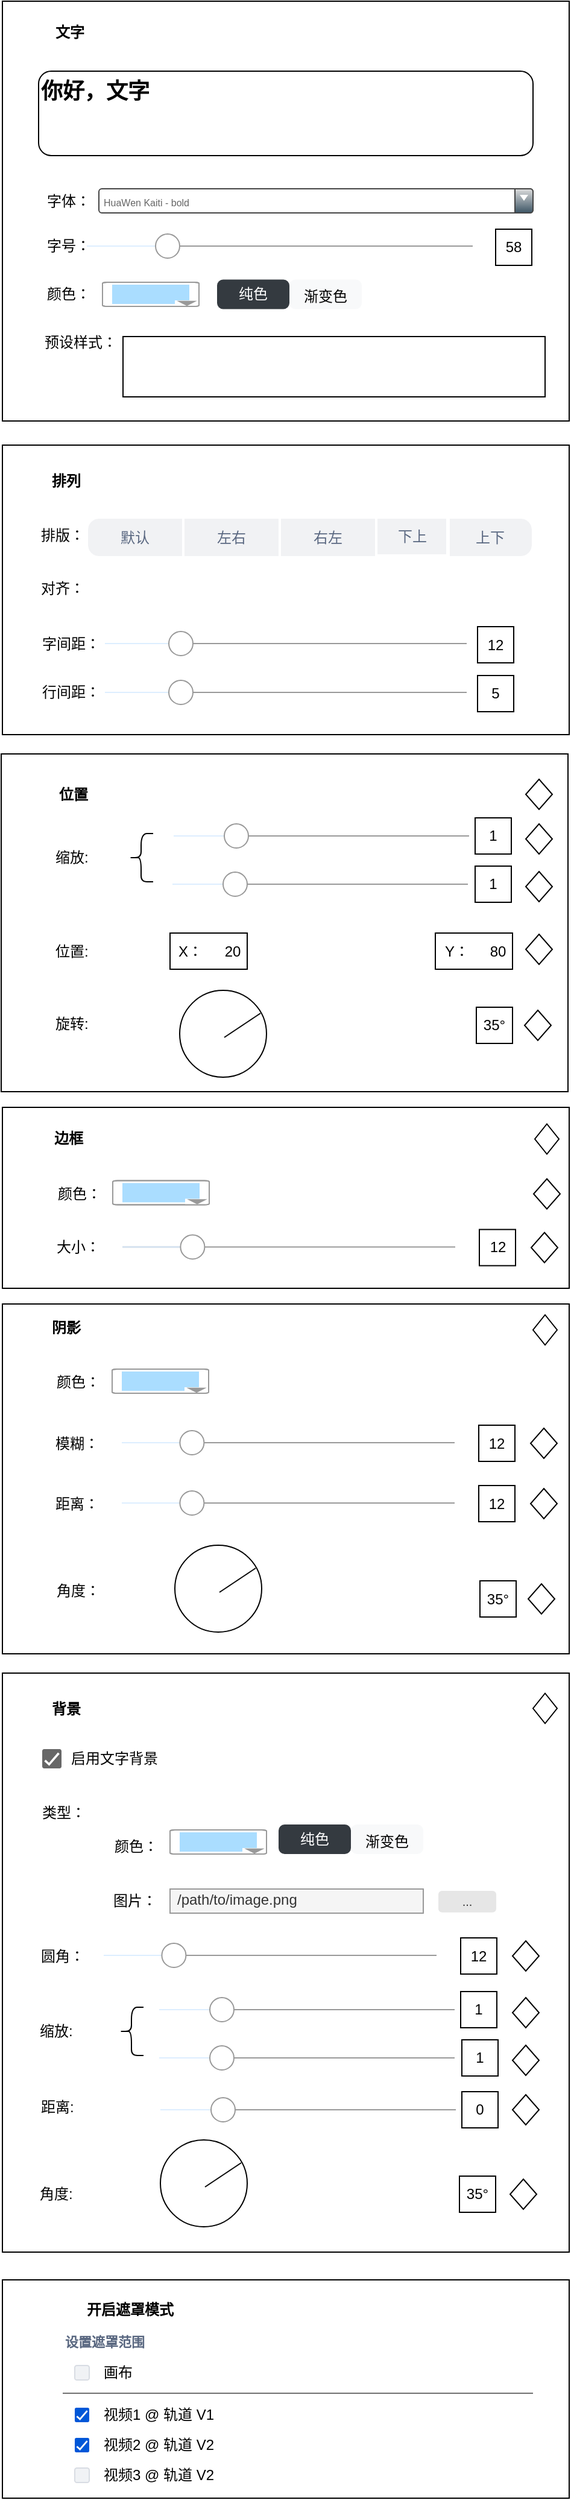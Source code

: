 <mxfile version="21.1.2" type="github">
  <diagram name="Page-1" id="2Bi18I8GiwrE-ukHqORg">
    <mxGraphModel dx="2118" dy="1097" grid="1" gridSize="10" guides="1" tooltips="1" connect="1" arrows="1" fold="1" page="1" pageScale="1" pageWidth="850" pageHeight="1100" math="0" shadow="0">
      <root>
        <mxCell id="0" />
        <mxCell id="1" parent="0" />
        <mxCell id="mFGwb2Fd8uorsutvkc8b-70" value="" style="group;align=left;" parent="1" vertex="1" connectable="0">
          <mxGeometry x="170" y="388" width="470" height="240" as="geometry" />
        </mxCell>
        <mxCell id="mFGwb2Fd8uorsutvkc8b-31" value="" style="rounded=0;whiteSpace=wrap;html=1;" parent="mFGwb2Fd8uorsutvkc8b-70" vertex="1">
          <mxGeometry width="470" height="240" as="geometry" />
        </mxCell>
        <mxCell id="mFGwb2Fd8uorsutvkc8b-32" value="排版：" style="text;html=1;strokeColor=none;fillColor=none;align=center;verticalAlign=middle;whiteSpace=wrap;rounded=0;" parent="mFGwb2Fd8uorsutvkc8b-70" vertex="1">
          <mxGeometry x="25" y="60" width="50" height="30" as="geometry" />
        </mxCell>
        <mxCell id="mFGwb2Fd8uorsutvkc8b-33" value="对齐：" style="text;html=1;strokeColor=none;fillColor=none;align=center;verticalAlign=middle;whiteSpace=wrap;rounded=0;" parent="mFGwb2Fd8uorsutvkc8b-70" vertex="1">
          <mxGeometry x="25" y="104" width="50" height="30" as="geometry" />
        </mxCell>
        <mxCell id="mFGwb2Fd8uorsutvkc8b-34" value="字间距：" style="text;html=1;strokeColor=none;fillColor=none;align=center;verticalAlign=middle;whiteSpace=wrap;rounded=0;" parent="mFGwb2Fd8uorsutvkc8b-70" vertex="1">
          <mxGeometry x="32" y="150" width="50" height="30" as="geometry" />
        </mxCell>
        <mxCell id="mFGwb2Fd8uorsutvkc8b-35" value="" style="shape=image;html=1;verticalAlign=top;verticalLabelPosition=bottom;labelBackgroundColor=#ffffff;imageAspect=0;aspect=fixed;image=https://cdn0.iconfinder.com/data/icons/phosphor-regular-vol-4/256/text-align-left-128.png" parent="mFGwb2Fd8uorsutvkc8b-70" vertex="1">
          <mxGeometry x="88" y="104" width="30" height="30" as="geometry" />
        </mxCell>
        <mxCell id="mFGwb2Fd8uorsutvkc8b-36" value="" style="shape=image;html=1;verticalAlign=top;verticalLabelPosition=bottom;labelBackgroundColor=#ffffff;imageAspect=0;aspect=fixed;image=https://cdn0.iconfinder.com/data/icons/phosphor-regular-vol-4/256/text-align-center-128.png" parent="mFGwb2Fd8uorsutvkc8b-70" vertex="1">
          <mxGeometry x="130" y="104" width="30" height="30" as="geometry" />
        </mxCell>
        <mxCell id="mFGwb2Fd8uorsutvkc8b-37" value="" style="shape=image;html=1;verticalAlign=top;verticalLabelPosition=bottom;labelBackgroundColor=#ffffff;imageAspect=0;aspect=fixed;image=https://cdn0.iconfinder.com/data/icons/phosphor-regular-vol-4/256/text-align-right-128.png" parent="mFGwb2Fd8uorsutvkc8b-70" vertex="1">
          <mxGeometry x="173" y="104" width="30" height="30" as="geometry" />
        </mxCell>
        <mxCell id="mFGwb2Fd8uorsutvkc8b-39" value="行间距：" style="text;html=1;strokeColor=none;fillColor=none;align=center;verticalAlign=middle;whiteSpace=wrap;rounded=0;" parent="mFGwb2Fd8uorsutvkc8b-70" vertex="1">
          <mxGeometry x="32" y="190" width="50" height="30" as="geometry" />
        </mxCell>
        <mxCell id="mFGwb2Fd8uorsutvkc8b-40" value="" style="verticalLabelPosition=bottom;shadow=0;dashed=0;align=center;html=1;verticalAlign=top;strokeWidth=1;shape=mxgraph.mockup.forms.horSlider;strokeColor=#999999;sliderStyle=basic;sliderPos=20;handleStyle=circle;fillColor2=#ddeeff;" parent="mFGwb2Fd8uorsutvkc8b-70" vertex="1">
          <mxGeometry x="85" y="149.5" width="300" height="30" as="geometry" />
        </mxCell>
        <mxCell id="mFGwb2Fd8uorsutvkc8b-41" value="12" style="rounded=0;whiteSpace=wrap;html=1;" parent="mFGwb2Fd8uorsutvkc8b-70" vertex="1">
          <mxGeometry x="394" y="150.5" width="30" height="30" as="geometry" />
        </mxCell>
        <mxCell id="mFGwb2Fd8uorsutvkc8b-42" value="" style="verticalLabelPosition=bottom;shadow=0;dashed=0;align=center;html=1;verticalAlign=top;strokeWidth=1;shape=mxgraph.mockup.forms.horSlider;strokeColor=#999999;sliderStyle=basic;sliderPos=20;handleStyle=circle;fillColor2=#ddeeff;" parent="mFGwb2Fd8uorsutvkc8b-70" vertex="1">
          <mxGeometry x="85" y="190" width="300" height="30" as="geometry" />
        </mxCell>
        <mxCell id="mFGwb2Fd8uorsutvkc8b-43" value="5" style="rounded=0;whiteSpace=wrap;html=1;" parent="mFGwb2Fd8uorsutvkc8b-70" vertex="1">
          <mxGeometry x="394" y="191" width="30" height="30" as="geometry" />
        </mxCell>
        <mxCell id="mFGwb2Fd8uorsutvkc8b-49" value="" style="shape=image;html=1;verticalAlign=top;verticalLabelPosition=bottom;labelBackgroundColor=#ffffff;imageAspect=0;aspect=fixed;image=https://cdn2.iconfinder.com/data/icons/css-vol-2/24/play-button-128.png;rotation=90;" parent="mFGwb2Fd8uorsutvkc8b-70" vertex="1">
          <mxGeometry x="5" y="10" width="39" height="39" as="geometry" />
        </mxCell>
        <mxCell id="mFGwb2Fd8uorsutvkc8b-50" value="&lt;b&gt;排列&lt;/b&gt;" style="text;html=1;strokeColor=none;fillColor=none;align=left;verticalAlign=middle;whiteSpace=wrap;rounded=0;" parent="mFGwb2Fd8uorsutvkc8b-70" vertex="1">
          <mxGeometry x="39" y="14.5" width="50" height="30" as="geometry" />
        </mxCell>
        <mxCell id="mFGwb2Fd8uorsutvkc8b-190" value="" style="shape=image;html=1;verticalAlign=top;verticalLabelPosition=bottom;labelBackgroundColor=#ffffff;imageAspect=0;aspect=fixed;image=https://cdn3.iconfinder.com/data/icons/arrows-set-12/512/rotateleft-128.png" parent="mFGwb2Fd8uorsutvkc8b-70" vertex="1">
          <mxGeometry x="424" y="10" width="25" height="25" as="geometry" />
        </mxCell>
        <mxCell id="di1FO0B-QE_V9F3VGQGR-64" value="" style="strokeWidth=1;shadow=0;dashed=0;align=center;html=1;shape=mxgraph.mockup.rrect;rSize=10;fillColor=#F1F2F4;strokeColor=#ffffff;strokeWidth=2" vertex="1" parent="mFGwb2Fd8uorsutvkc8b-70">
          <mxGeometry x="70" y="60" width="370" height="33" as="geometry" />
        </mxCell>
        <mxCell id="di1FO0B-QE_V9F3VGQGR-65" value="左右" style="rounded=0;fontSize=12;fontColor=#596780;fontStyle=0;fillColor=none;strokeColor=#ffffff;strokeWidth=2;resizeHeight=1;whiteSpace=wrap;html=1;" vertex="1" parent="di1FO0B-QE_V9F3VGQGR-64">
          <mxGeometry width="80" height="33" relative="1" as="geometry">
            <mxPoint x="80" as="offset" />
          </mxGeometry>
        </mxCell>
        <mxCell id="di1FO0B-QE_V9F3VGQGR-66" value="右左" style="rounded=0;fontSize=12;fontColor=#596780;fontStyle=0;fillColor=none;strokeColor=#ffffff;strokeWidth=2;resizeHeight=1;whiteSpace=wrap;html=1;" vertex="1" parent="di1FO0B-QE_V9F3VGQGR-64">
          <mxGeometry width="80" height="33" relative="1" as="geometry">
            <mxPoint x="160" as="offset" />
          </mxGeometry>
        </mxCell>
        <mxCell id="di1FO0B-QE_V9F3VGQGR-67" value="上下" style="strokeWidth=1;shadow=0;dashed=0;align=center;html=1;shape=mxgraph.mockup.rightButton;rSize=10;fontSize=12;fontColor=#596780;fontStyle=0;fillColor=none;strokeColor=#ffffff;strokeWidth=2;resizeHeight=1;whiteSpace=wrap;" vertex="1" parent="di1FO0B-QE_V9F3VGQGR-64">
          <mxGeometry x="1" width="71" height="33" relative="1" as="geometry">
            <mxPoint x="-71" as="offset" />
          </mxGeometry>
        </mxCell>
        <mxCell id="di1FO0B-QE_V9F3VGQGR-68" value="默认" style="strokeWidth=1;shadow=0;dashed=0;align=center;html=1;shape=mxgraph.mockup.leftButton;rSize=10;fontSize=12;fontColor=#596780;fontStyle=0;fillColor=none;strokeColor=#ffffff;strokeWidth=2;resizeHeight=1;whiteSpace=wrap;" vertex="1" parent="di1FO0B-QE_V9F3VGQGR-64">
          <mxGeometry width="80" height="33" relative="1" as="geometry" />
        </mxCell>
        <mxCell id="di1FO0B-QE_V9F3VGQGR-81" value="下上" style="text;html=1;strokeColor=#ffffff;fillColor=none;align=center;verticalAlign=middle;whiteSpace=wrap;rounded=0;fontColor=#596780;strokeWidth=2;shadow=0;dashed=0;fontStyle=0;" vertex="1" parent="mFGwb2Fd8uorsutvkc8b-70">
          <mxGeometry x="310" y="60" width="60" height="31.5" as="geometry" />
        </mxCell>
        <mxCell id="di1FO0B-QE_V9F3VGQGR-3" value="" style="group" vertex="1" connectable="0" parent="1">
          <mxGeometry x="170" y="1909" width="470" height="181" as="geometry" />
        </mxCell>
        <mxCell id="mFGwb2Fd8uorsutvkc8b-102" value="" style="rounded=0;whiteSpace=wrap;html=1;" parent="di1FO0B-QE_V9F3VGQGR-3" vertex="1">
          <mxGeometry width="470" height="181" as="geometry" />
        </mxCell>
        <mxCell id="mFGwb2Fd8uorsutvkc8b-104" value="" style="shape=image;html=1;verticalAlign=top;verticalLabelPosition=bottom;labelBackgroundColor=#ffffff;imageAspect=0;aspect=fixed;image=https://cdn2.iconfinder.com/data/icons/css-vol-2/24/play-button-128.png;rotation=90;" parent="di1FO0B-QE_V9F3VGQGR-3" vertex="1">
          <mxGeometry x="11" y="5" width="39" height="39" as="geometry" />
        </mxCell>
        <mxCell id="mFGwb2Fd8uorsutvkc8b-105" value="&lt;b&gt;开启遮罩模式&lt;/b&gt;" style="text;html=1;strokeColor=none;fillColor=none;align=left;verticalAlign=middle;whiteSpace=wrap;rounded=0;" parent="di1FO0B-QE_V9F3VGQGR-3" vertex="1">
          <mxGeometry x="68" y="9.5" width="82" height="30" as="geometry" />
        </mxCell>
        <mxCell id="mFGwb2Fd8uorsutvkc8b-120" value="设置遮罩范围" style="fillColor=none;strokeColor=none;fontSize=11;fontStyle=1;align=left;fontColor=#596780;sketch=0;hachureGap=4;pointerEvents=0;fontFamily=Helvetica;" parent="di1FO0B-QE_V9F3VGQGR-3" vertex="1">
          <mxGeometry x="50" y="41" width="150" height="20" as="geometry" />
        </mxCell>
        <mxCell id="mFGwb2Fd8uorsutvkc8b-121" value="画布" style="rounded=1;fillColor=#F0F2F5;strokeColor=#D8DCE3;fontColor=#000000;align=left;verticalAlign=middle;fontStyle=0;fontSize=12;labelPosition=right;verticalLabelPosition=middle;spacingLeft=10;html=1;shadow=0;dashed=0;sketch=0;hachureGap=4;pointerEvents=0;fontFamily=Helvetica;" parent="di1FO0B-QE_V9F3VGQGR-3" vertex="1">
          <mxGeometry x="60" y="71" width="12" height="12" as="geometry" />
        </mxCell>
        <mxCell id="mFGwb2Fd8uorsutvkc8b-122" value="视频1 @ 轨道 V1" style="html=1;shadow=0;dashed=0;shape=mxgraph.atlassian.checkbox_2;fillColor=#0057D8;strokeColor=none;fontColor=#000000;align=left;verticalAlign=middle;fontStyle=0;fontSize=12;labelPosition=right;verticalLabelPosition=middle;spacingLeft=10;sketch=0;hachureGap=4;pointerEvents=0;fontFamily=Helvetica;" parent="di1FO0B-QE_V9F3VGQGR-3" vertex="1">
          <mxGeometry x="60" y="106" width="12" height="12" as="geometry" />
        </mxCell>
        <mxCell id="mFGwb2Fd8uorsutvkc8b-123" value="视频2 @ 轨道 V2" style="html=1;shadow=0;dashed=0;shape=mxgraph.atlassian.checkbox_2;fillColor=#0057D8;strokeColor=none;fontColor=#000000;align=left;verticalAlign=middle;fontStyle=0;fontSize=12;labelPosition=right;verticalLabelPosition=middle;spacingLeft=10;sketch=0;hachureGap=4;pointerEvents=0;fontFamily=Helvetica;" parent="di1FO0B-QE_V9F3VGQGR-3" vertex="1">
          <mxGeometry x="60" y="131" width="12" height="12" as="geometry" />
        </mxCell>
        <mxCell id="mFGwb2Fd8uorsutvkc8b-124" value="视频3 @ 轨道 V2" style="rounded=1;fillColor=#F0F2F5;strokeColor=#D8DCE3;fontColor=#000000;align=left;verticalAlign=middle;fontStyle=0;fontSize=12;labelPosition=right;verticalLabelPosition=middle;spacingLeft=10;html=1;shadow=0;dashed=0;sketch=0;hachureGap=4;pointerEvents=0;fontFamily=Helvetica;" parent="di1FO0B-QE_V9F3VGQGR-3" vertex="1">
          <mxGeometry x="60" y="156" width="12" height="12" as="geometry" />
        </mxCell>
        <mxCell id="mFGwb2Fd8uorsutvkc8b-149" value="" style="line;strokeWidth=1;fillColor=none;align=left;verticalAlign=middle;spacingTop=-1;spacingLeft=3;spacingRight=3;rotatable=0;labelPosition=right;points=[];portConstraint=eastwest;strokeColor=inherit;" parent="di1FO0B-QE_V9F3VGQGR-3" vertex="1">
          <mxGeometry x="61" y="90" width="40" height="8" as="geometry" />
        </mxCell>
        <mxCell id="mFGwb2Fd8uorsutvkc8b-150" value="" style="line;strokeWidth=1;html=1;strokeColor=#707070;" parent="di1FO0B-QE_V9F3VGQGR-3" vertex="1">
          <mxGeometry x="50" y="89" width="390" height="10" as="geometry" />
        </mxCell>
        <mxCell id="mFGwb2Fd8uorsutvkc8b-189" value="" style="shape=image;html=1;verticalAlign=top;verticalLabelPosition=bottom;labelBackgroundColor=#ffffff;imageAspect=0;aspect=fixed;image=https://cdn3.iconfinder.com/data/icons/arrows-set-12/512/rotateleft-128.png" parent="di1FO0B-QE_V9F3VGQGR-3" vertex="1">
          <mxGeometry x="415" y="12" width="25" height="25" as="geometry" />
        </mxCell>
        <mxCell id="di1FO0B-QE_V9F3VGQGR-1" value="" style="shape=image;html=1;verticalAlign=top;verticalLabelPosition=bottom;labelBackgroundColor=#ffffff;imageAspect=0;aspect=fixed;image=https://cdn2.iconfinder.com/data/icons/boxicons-solid-vol-1/24/bxs-checkbox-checked-128.png" vertex="1" parent="di1FO0B-QE_V9F3VGQGR-3">
          <mxGeometry x="43" y="13" width="25" height="25" as="geometry" />
        </mxCell>
        <mxCell id="di1FO0B-QE_V9F3VGQGR-15" value="" style="group" vertex="1" connectable="0" parent="1">
          <mxGeometry x="170" y="1406" width="470" height="480" as="geometry" />
        </mxCell>
        <mxCell id="mFGwb2Fd8uorsutvkc8b-139" value="" style="rounded=0;whiteSpace=wrap;html=1;" parent="di1FO0B-QE_V9F3VGQGR-15" vertex="1">
          <mxGeometry width="470" height="480" as="geometry" />
        </mxCell>
        <mxCell id="mFGwb2Fd8uorsutvkc8b-140" value="" style="shape=image;html=1;verticalAlign=top;verticalLabelPosition=bottom;labelBackgroundColor=#ffffff;imageAspect=0;aspect=fixed;image=https://cdn2.iconfinder.com/data/icons/css-vol-2/24/play-button-128.png;rotation=90;" parent="di1FO0B-QE_V9F3VGQGR-15" vertex="1">
          <mxGeometry x="6" y="10" width="39" height="39" as="geometry" />
        </mxCell>
        <mxCell id="mFGwb2Fd8uorsutvkc8b-141" value="&lt;b&gt;背景&lt;/b&gt;" style="text;html=1;strokeColor=none;fillColor=none;align=left;verticalAlign=middle;whiteSpace=wrap;rounded=0;" parent="di1FO0B-QE_V9F3VGQGR-15" vertex="1">
          <mxGeometry x="39" y="14.5" width="50" height="30" as="geometry" />
        </mxCell>
        <mxCell id="mFGwb2Fd8uorsutvkc8b-159" value="颜色：" style="text;html=1;strokeColor=none;fillColor=none;align=center;verticalAlign=middle;whiteSpace=wrap;rounded=0;" parent="di1FO0B-QE_V9F3VGQGR-15" vertex="1">
          <mxGeometry x="91" y="129" width="40" height="30" as="geometry" />
        </mxCell>
        <mxCell id="mFGwb2Fd8uorsutvkc8b-160" value="纯色" style="html=1;shadow=0;dashed=0;shape=mxgraph.bootstrap.rrect;rSize=5;strokeColor=none;strokeWidth=1;fillColor=#343A40;fontColor=#ffffff;whiteSpace=wrap;align=center;verticalAlign=middle;spacingLeft=0;fontStyle=0;fontSize=12;spacing=5;" parent="di1FO0B-QE_V9F3VGQGR-15" vertex="1">
          <mxGeometry x="229" y="125.5" width="60" height="24.5" as="geometry" />
        </mxCell>
        <mxCell id="mFGwb2Fd8uorsutvkc8b-161" value="&lt;font style=&quot;font-size: 12px;&quot;&gt;渐变色&lt;/font&gt;" style="html=1;shadow=0;dashed=0;shape=mxgraph.bootstrap.rrect;rSize=5;strokeColor=none;strokeWidth=1;fillColor=#F8F9FA;fontColor=#000000;whiteSpace=wrap;align=center;verticalAlign=middle;spacingLeft=0;fontStyle=0;fontSize=16;spacing=5;" parent="di1FO0B-QE_V9F3VGQGR-15" vertex="1">
          <mxGeometry x="289" y="125.5" width="60" height="24.5" as="geometry" />
        </mxCell>
        <mxCell id="mFGwb2Fd8uorsutvkc8b-162" value="" style="verticalLabelPosition=bottom;shadow=0;dashed=0;align=center;html=1;verticalAlign=top;strokeWidth=1;shape=mxgraph.mockup.forms.colorPicker;chosenColor=#aaddff;" parent="di1FO0B-QE_V9F3VGQGR-15" vertex="1">
          <mxGeometry x="139" y="130" width="80" height="20" as="geometry" />
        </mxCell>
        <mxCell id="mFGwb2Fd8uorsutvkc8b-163" value="/path/to/image.png" style="strokeWidth=1;shadow=0;dashed=0;align=center;html=1;shape=mxgraph.mockup.text.textBox;fontColor=#333333;align=left;fontSize=12;spacingLeft=4;spacingTop=-3;whiteSpace=wrap;strokeColor=#999999;mainText=;fillColor=#f5f5f5;" parent="di1FO0B-QE_V9F3VGQGR-15" vertex="1">
          <mxGeometry x="139" y="179" width="210" height="20" as="geometry" />
        </mxCell>
        <mxCell id="mFGwb2Fd8uorsutvkc8b-164" value="图片：" style="text;html=1;strokeColor=none;fillColor=none;align=center;verticalAlign=middle;whiteSpace=wrap;rounded=0;" parent="di1FO0B-QE_V9F3VGQGR-15" vertex="1">
          <mxGeometry x="90" y="174" width="40" height="30" as="geometry" />
        </mxCell>
        <mxCell id="mFGwb2Fd8uorsutvkc8b-165" value="圆角：" style="text;html=1;strokeColor=none;fillColor=none;align=center;verticalAlign=middle;whiteSpace=wrap;rounded=0;" parent="di1FO0B-QE_V9F3VGQGR-15" vertex="1">
          <mxGeometry x="25" y="219.5" width="50" height="30" as="geometry" />
        </mxCell>
        <mxCell id="mFGwb2Fd8uorsutvkc8b-166" value="" style="verticalLabelPosition=bottom;shadow=0;dashed=0;align=center;html=1;verticalAlign=top;strokeWidth=1;shape=mxgraph.mockup.forms.horSlider;strokeColor=#999999;sliderStyle=basic;sliderPos=20;handleStyle=circle;fillColor2=#ddeeff;" parent="di1FO0B-QE_V9F3VGQGR-15" vertex="1">
          <mxGeometry x="84" y="219" width="276" height="30" as="geometry" />
        </mxCell>
        <mxCell id="mFGwb2Fd8uorsutvkc8b-167" value="12" style="rounded=0;whiteSpace=wrap;html=1;" parent="di1FO0B-QE_V9F3VGQGR-15" vertex="1">
          <mxGeometry x="380" y="219.5" width="30" height="30" as="geometry" />
        </mxCell>
        <mxCell id="mFGwb2Fd8uorsutvkc8b-168" value="缩放:" style="text;html=1;strokeColor=none;fillColor=none;align=left;verticalAlign=middle;whiteSpace=wrap;rounded=0;" parent="di1FO0B-QE_V9F3VGQGR-15" vertex="1">
          <mxGeometry x="29" y="282" width="30" height="30" as="geometry" />
        </mxCell>
        <mxCell id="mFGwb2Fd8uorsutvkc8b-169" value="" style="verticalLabelPosition=bottom;shadow=0;dashed=0;align=center;html=1;verticalAlign=top;strokeWidth=1;shape=mxgraph.mockup.forms.horSlider;strokeColor=#999999;sliderStyle=basic;sliderPos=20;handleStyle=circle;fillColor2=#ddeeff;" parent="di1FO0B-QE_V9F3VGQGR-15" vertex="1">
          <mxGeometry x="130" y="264" width="245" height="30" as="geometry" />
        </mxCell>
        <mxCell id="mFGwb2Fd8uorsutvkc8b-170" value="1" style="rounded=0;whiteSpace=wrap;html=1;" parent="di1FO0B-QE_V9F3VGQGR-15" vertex="1">
          <mxGeometry x="380" y="264" width="30" height="30" as="geometry" />
        </mxCell>
        <mxCell id="mFGwb2Fd8uorsutvkc8b-171" value="" style="verticalLabelPosition=bottom;shadow=0;dashed=0;align=center;html=1;verticalAlign=top;strokeWidth=1;shape=mxgraph.mockup.forms.horSlider;strokeColor=#999999;sliderStyle=basic;sliderPos=20;handleStyle=circle;fillColor2=#ddeeff;" parent="di1FO0B-QE_V9F3VGQGR-15" vertex="1">
          <mxGeometry x="130" y="304" width="245" height="30" as="geometry" />
        </mxCell>
        <mxCell id="mFGwb2Fd8uorsutvkc8b-172" value="1" style="rounded=0;whiteSpace=wrap;html=1;" parent="di1FO0B-QE_V9F3VGQGR-15" vertex="1">
          <mxGeometry x="381" y="304" width="30" height="30" as="geometry" />
        </mxCell>
        <mxCell id="mFGwb2Fd8uorsutvkc8b-173" value="" style="shape=curlyBracket;whiteSpace=wrap;html=1;rounded=1;labelPosition=left;verticalLabelPosition=middle;align=right;verticalAlign=middle;" parent="di1FO0B-QE_V9F3VGQGR-15" vertex="1">
          <mxGeometry x="97" y="277" width="20" height="40" as="geometry" />
        </mxCell>
        <mxCell id="mFGwb2Fd8uorsutvkc8b-175" value="距离:" style="text;html=1;strokeColor=none;fillColor=none;align=left;verticalAlign=middle;whiteSpace=wrap;rounded=0;" parent="di1FO0B-QE_V9F3VGQGR-15" vertex="1">
          <mxGeometry x="30" y="344.5" width="30" height="30" as="geometry" />
        </mxCell>
        <mxCell id="mFGwb2Fd8uorsutvkc8b-176" value="" style="verticalLabelPosition=bottom;shadow=0;dashed=0;align=center;html=1;verticalAlign=top;strokeWidth=1;shape=mxgraph.mockup.forms.horSlider;strokeColor=#999999;sliderStyle=basic;sliderPos=20;handleStyle=circle;fillColor2=#ddeeff;" parent="di1FO0B-QE_V9F3VGQGR-15" vertex="1">
          <mxGeometry x="131" y="347" width="245" height="30" as="geometry" />
        </mxCell>
        <mxCell id="mFGwb2Fd8uorsutvkc8b-177" value="0" style="rounded=0;whiteSpace=wrap;html=1;" parent="di1FO0B-QE_V9F3VGQGR-15" vertex="1">
          <mxGeometry x="381" y="347" width="30" height="30" as="geometry" />
        </mxCell>
        <mxCell id="mFGwb2Fd8uorsutvkc8b-179" value="35°" style="rounded=0;whiteSpace=wrap;html=1;" parent="di1FO0B-QE_V9F3VGQGR-15" vertex="1">
          <mxGeometry x="379" y="417" width="30" height="30" as="geometry" />
        </mxCell>
        <mxCell id="mFGwb2Fd8uorsutvkc8b-181" value="" style="rhombus;whiteSpace=wrap;html=1;" parent="di1FO0B-QE_V9F3VGQGR-15" vertex="1">
          <mxGeometry x="423" y="269" width="22" height="25" as="geometry" />
        </mxCell>
        <mxCell id="mFGwb2Fd8uorsutvkc8b-182" value="" style="rhombus;whiteSpace=wrap;html=1;" parent="di1FO0B-QE_V9F3VGQGR-15" vertex="1">
          <mxGeometry x="423" y="308.5" width="22" height="25" as="geometry" />
        </mxCell>
        <mxCell id="mFGwb2Fd8uorsutvkc8b-183" value="" style="rhombus;whiteSpace=wrap;html=1;" parent="di1FO0B-QE_V9F3VGQGR-15" vertex="1">
          <mxGeometry x="423" y="349.5" width="22" height="25" as="geometry" />
        </mxCell>
        <mxCell id="mFGwb2Fd8uorsutvkc8b-184" value="" style="rhombus;whiteSpace=wrap;html=1;" parent="di1FO0B-QE_V9F3VGQGR-15" vertex="1">
          <mxGeometry x="421" y="419.5" width="22" height="25" as="geometry" />
        </mxCell>
        <mxCell id="mFGwb2Fd8uorsutvkc8b-185" value="" style="rhombus;whiteSpace=wrap;html=1;" parent="di1FO0B-QE_V9F3VGQGR-15" vertex="1">
          <mxGeometry x="423" y="222" width="22" height="25" as="geometry" />
        </mxCell>
        <mxCell id="mFGwb2Fd8uorsutvkc8b-186" value="" style="shape=image;html=1;verticalAlign=top;verticalLabelPosition=bottom;labelBackgroundColor=#ffffff;imageAspect=0;aspect=fixed;image=https://cdn3.iconfinder.com/data/icons/arrows-set-12/512/rotateleft-128.png" parent="di1FO0B-QE_V9F3VGQGR-15" vertex="1">
          <mxGeometry x="400" y="17.25" width="25" height="25" as="geometry" />
        </mxCell>
        <mxCell id="mFGwb2Fd8uorsutvkc8b-187" value="" style="rhombus;whiteSpace=wrap;html=1;" parent="di1FO0B-QE_V9F3VGQGR-15" vertex="1">
          <mxGeometry x="440" y="16.75" width="20" height="25" as="geometry" />
        </mxCell>
        <mxCell id="mFGwb2Fd8uorsutvkc8b-188" value="..." style="rounded=1;html=1;shadow=0;dashed=0;whiteSpace=wrap;fontSize=10;fillColor=#E6E6E6;align=center;strokeColor=#E6E6E6;fontColor=#333333;" parent="di1FO0B-QE_V9F3VGQGR-15" vertex="1">
          <mxGeometry x="362" y="181" width="47" height="16.88" as="geometry" />
        </mxCell>
        <mxCell id="mFGwb2Fd8uorsutvkc8b-192" value="" style="shape=image;html=1;verticalAlign=top;verticalLabelPosition=bottom;labelBackgroundColor=#ffffff;imageAspect=0;aspect=fixed;image=https://cdn4.iconfinder.com/data/icons/evil-icons-user-interface/64/link-128.png" parent="di1FO0B-QE_V9F3VGQGR-15" vertex="1">
          <mxGeometry x="69" y="282" width="30" height="30" as="geometry" />
        </mxCell>
        <mxCell id="mFGwb2Fd8uorsutvkc8b-196" value="" style="shape=image;html=1;verticalAlign=top;verticalLabelPosition=bottom;labelBackgroundColor=#ffffff;imageAspect=0;aspect=fixed;image=https://cdn4.iconfinder.com/data/icons/essentials-73/24/040_-_Tick-128.png" parent="di1FO0B-QE_V9F3VGQGR-15" vertex="1">
          <mxGeometry x="63" y="134.5" width="20" height="20" as="geometry" />
        </mxCell>
        <mxCell id="mFGwb2Fd8uorsutvkc8b-197" value="" style="shape=image;html=1;verticalAlign=top;verticalLabelPosition=bottom;labelBackgroundColor=#ffffff;imageAspect=0;aspect=fixed;image=https://cdn1.iconfinder.com/data/icons/material-core/20/check-circle-outline-blank-128.png" parent="di1FO0B-QE_V9F3VGQGR-15" vertex="1">
          <mxGeometry x="64" y="179.44" width="20" height="20" as="geometry" />
        </mxCell>
        <mxCell id="mFGwb2Fd8uorsutvkc8b-198" value="类型：" style="text;html=1;strokeColor=none;fillColor=none;align=left;verticalAlign=middle;whiteSpace=wrap;rounded=0;" parent="di1FO0B-QE_V9F3VGQGR-15" vertex="1">
          <mxGeometry x="31" y="101" width="75" height="30" as="geometry" />
        </mxCell>
        <mxCell id="fsjHpndjEFkM783iY_XS-1" value="" style="shape=ellipse;labelPosition=right;align=right;opacity=10;sketch=0;html=1;labelBackgroundColor=none;labelBorderColor=none;noLabel=1;strokeColor=none;" parent="di1FO0B-QE_V9F3VGQGR-15" vertex="1">
          <mxGeometry x="17" y="47" width="180" height="48" as="geometry" />
        </mxCell>
        <mxCell id="fsjHpndjEFkM783iY_XS-2" value="" style="dashed=0;labelPosition=right;align=left;shape=mxgraph.gmdl.checkbox;strokeColor=none;fillColor=#676767;strokeWidth=2;sketch=0;html=1;" parent="fsjHpndjEFkM783iY_XS-1" vertex="1">
          <mxGeometry x="16" y="16" width="16" height="16" as="geometry" />
        </mxCell>
        <mxCell id="fsjHpndjEFkM783iY_XS-3" value="启用文字背景" style="text;html=1;strokeColor=none;fillColor=none;align=left;verticalAlign=middle;whiteSpace=wrap;rounded=0;" parent="fsjHpndjEFkM783iY_XS-1" vertex="1">
          <mxGeometry x="38" y="9" width="142" height="30" as="geometry" />
        </mxCell>
        <mxCell id="di1FO0B-QE_V9F3VGQGR-12" value="角度:" style="text;html=1;strokeColor=none;fillColor=none;align=left;verticalAlign=middle;whiteSpace=wrap;rounded=0;" vertex="1" parent="di1FO0B-QE_V9F3VGQGR-15">
          <mxGeometry x="29" y="417" width="30" height="30" as="geometry" />
        </mxCell>
        <mxCell id="di1FO0B-QE_V9F3VGQGR-13" value="" style="ellipse;whiteSpace=wrap;html=1;aspect=fixed;" vertex="1" parent="di1FO0B-QE_V9F3VGQGR-15">
          <mxGeometry x="131" y="387" width="72" height="72" as="geometry" />
        </mxCell>
        <mxCell id="di1FO0B-QE_V9F3VGQGR-14" value="" style="endArrow=none;html=1;rounded=0;" edge="1" parent="di1FO0B-QE_V9F3VGQGR-15">
          <mxGeometry width="50" height="50" relative="1" as="geometry">
            <mxPoint x="168" y="426" as="sourcePoint" />
            <mxPoint x="198" y="406" as="targetPoint" />
          </mxGeometry>
        </mxCell>
        <mxCell id="di1FO0B-QE_V9F3VGQGR-32" value="" style="group" vertex="1" connectable="0" parent="1">
          <mxGeometry x="170" y="1100" width="470" height="290" as="geometry" />
        </mxCell>
        <mxCell id="mFGwb2Fd8uorsutvkc8b-136" value="" style="rounded=0;whiteSpace=wrap;html=1;" parent="di1FO0B-QE_V9F3VGQGR-32" vertex="1">
          <mxGeometry width="470" height="290" as="geometry" />
        </mxCell>
        <mxCell id="mFGwb2Fd8uorsutvkc8b-137" value="" style="shape=image;html=1;verticalAlign=top;verticalLabelPosition=bottom;labelBackgroundColor=#ffffff;imageAspect=0;aspect=fixed;image=https://cdn2.iconfinder.com/data/icons/css-vol-2/24/play-button-128.png;rotation=90;" parent="di1FO0B-QE_V9F3VGQGR-32" vertex="1">
          <mxGeometry x="6" width="39" height="39" as="geometry" />
        </mxCell>
        <mxCell id="mFGwb2Fd8uorsutvkc8b-138" value="&lt;b&gt;阴影&lt;/b&gt;" style="text;html=1;strokeColor=none;fillColor=none;align=left;verticalAlign=middle;whiteSpace=wrap;rounded=0;" parent="di1FO0B-QE_V9F3VGQGR-32" vertex="1">
          <mxGeometry x="39" y="4.5" width="50" height="30" as="geometry" />
        </mxCell>
        <mxCell id="mFGwb2Fd8uorsutvkc8b-155" value="" style="shape=image;html=1;verticalAlign=top;verticalLabelPosition=bottom;labelBackgroundColor=#ffffff;imageAspect=0;aspect=fixed;image=https://cdn3.iconfinder.com/data/icons/arrows-set-12/512/rotateleft-128.png" parent="di1FO0B-QE_V9F3VGQGR-32" vertex="1">
          <mxGeometry x="400" y="9.5" width="25" height="25" as="geometry" />
        </mxCell>
        <mxCell id="mFGwb2Fd8uorsutvkc8b-156" value="" style="rhombus;whiteSpace=wrap;html=1;" parent="di1FO0B-QE_V9F3VGQGR-32" vertex="1">
          <mxGeometry x="440" y="9" width="20" height="25" as="geometry" />
        </mxCell>
        <mxCell id="di1FO0B-QE_V9F3VGQGR-16" value="" style="verticalLabelPosition=bottom;shadow=0;dashed=0;align=center;html=1;verticalAlign=top;strokeWidth=1;shape=mxgraph.mockup.forms.colorPicker;chosenColor=#aaddff;" vertex="1" parent="di1FO0B-QE_V9F3VGQGR-32">
          <mxGeometry x="91" y="54" width="80" height="20" as="geometry" />
        </mxCell>
        <mxCell id="di1FO0B-QE_V9F3VGQGR-17" value="颜色：" style="text;html=1;strokeColor=none;fillColor=none;align=center;verticalAlign=middle;whiteSpace=wrap;rounded=0;" vertex="1" parent="di1FO0B-QE_V9F3VGQGR-32">
          <mxGeometry x="43" y="50" width="40" height="30" as="geometry" />
        </mxCell>
        <mxCell id="di1FO0B-QE_V9F3VGQGR-18" value="模糊：" style="text;html=1;strokeColor=none;fillColor=none;align=center;verticalAlign=middle;whiteSpace=wrap;rounded=0;" vertex="1" parent="di1FO0B-QE_V9F3VGQGR-32">
          <mxGeometry x="37" y="100.5" width="50" height="30" as="geometry" />
        </mxCell>
        <mxCell id="di1FO0B-QE_V9F3VGQGR-19" value="" style="verticalLabelPosition=bottom;shadow=0;dashed=0;align=center;html=1;verticalAlign=top;strokeWidth=1;shape=mxgraph.mockup.forms.horSlider;strokeColor=#999999;sliderStyle=basic;sliderPos=20;handleStyle=circle;fillColor2=#ddeeff;" vertex="1" parent="di1FO0B-QE_V9F3VGQGR-32">
          <mxGeometry x="99" y="100" width="276" height="30" as="geometry" />
        </mxCell>
        <mxCell id="di1FO0B-QE_V9F3VGQGR-20" value="" style="rhombus;whiteSpace=wrap;html=1;" vertex="1" parent="di1FO0B-QE_V9F3VGQGR-32">
          <mxGeometry x="438" y="103" width="22" height="25" as="geometry" />
        </mxCell>
        <mxCell id="di1FO0B-QE_V9F3VGQGR-21" value="12" style="rounded=0;whiteSpace=wrap;html=1;" vertex="1" parent="di1FO0B-QE_V9F3VGQGR-32">
          <mxGeometry x="395" y="100.5" width="30" height="30" as="geometry" />
        </mxCell>
        <mxCell id="di1FO0B-QE_V9F3VGQGR-22" value="距离：" style="text;html=1;strokeColor=none;fillColor=none;align=center;verticalAlign=middle;whiteSpace=wrap;rounded=0;" vertex="1" parent="di1FO0B-QE_V9F3VGQGR-32">
          <mxGeometry x="37" y="150.5" width="50" height="30" as="geometry" />
        </mxCell>
        <mxCell id="di1FO0B-QE_V9F3VGQGR-23" value="" style="verticalLabelPosition=bottom;shadow=0;dashed=0;align=center;html=1;verticalAlign=top;strokeWidth=1;shape=mxgraph.mockup.forms.horSlider;strokeColor=#999999;sliderStyle=basic;sliderPos=20;handleStyle=circle;fillColor2=#ddeeff;" vertex="1" parent="di1FO0B-QE_V9F3VGQGR-32">
          <mxGeometry x="99" y="150" width="276" height="30" as="geometry" />
        </mxCell>
        <mxCell id="di1FO0B-QE_V9F3VGQGR-24" value="" style="rhombus;whiteSpace=wrap;html=1;" vertex="1" parent="di1FO0B-QE_V9F3VGQGR-32">
          <mxGeometry x="438" y="153" width="22" height="25" as="geometry" />
        </mxCell>
        <mxCell id="di1FO0B-QE_V9F3VGQGR-25" value="12" style="rounded=0;whiteSpace=wrap;html=1;" vertex="1" parent="di1FO0B-QE_V9F3VGQGR-32">
          <mxGeometry x="395" y="150.5" width="30" height="30" as="geometry" />
        </mxCell>
        <mxCell id="di1FO0B-QE_V9F3VGQGR-26" value="角度：" style="text;html=1;strokeColor=none;fillColor=none;align=center;verticalAlign=middle;whiteSpace=wrap;rounded=0;" vertex="1" parent="di1FO0B-QE_V9F3VGQGR-32">
          <mxGeometry x="38" y="222.5" width="50" height="30" as="geometry" />
        </mxCell>
        <mxCell id="di1FO0B-QE_V9F3VGQGR-28" value="" style="rhombus;whiteSpace=wrap;html=1;" vertex="1" parent="di1FO0B-QE_V9F3VGQGR-32">
          <mxGeometry x="436" y="232" width="22" height="25" as="geometry" />
        </mxCell>
        <mxCell id="di1FO0B-QE_V9F3VGQGR-29" value="35°" style="rounded=0;whiteSpace=wrap;html=1;" vertex="1" parent="di1FO0B-QE_V9F3VGQGR-32">
          <mxGeometry x="396" y="229.5" width="30" height="30" as="geometry" />
        </mxCell>
        <mxCell id="di1FO0B-QE_V9F3VGQGR-30" value="" style="ellipse;whiteSpace=wrap;html=1;aspect=fixed;" vertex="1" parent="di1FO0B-QE_V9F3VGQGR-32">
          <mxGeometry x="143" y="200" width="72" height="72" as="geometry" />
        </mxCell>
        <mxCell id="di1FO0B-QE_V9F3VGQGR-31" value="" style="endArrow=none;html=1;rounded=0;" edge="1" parent="di1FO0B-QE_V9F3VGQGR-32">
          <mxGeometry width="50" height="50" relative="1" as="geometry">
            <mxPoint x="180" y="239" as="sourcePoint" />
            <mxPoint x="210" y="219" as="targetPoint" />
          </mxGeometry>
        </mxCell>
        <mxCell id="di1FO0B-QE_V9F3VGQGR-40" value="" style="group" vertex="1" connectable="0" parent="1">
          <mxGeometry x="169" y="644" width="470" height="280" as="geometry" />
        </mxCell>
        <mxCell id="mFGwb2Fd8uorsutvkc8b-72" value="" style="rounded=0;whiteSpace=wrap;html=1;" parent="di1FO0B-QE_V9F3VGQGR-40" vertex="1">
          <mxGeometry width="470" height="280" as="geometry" />
        </mxCell>
        <mxCell id="mFGwb2Fd8uorsutvkc8b-73" value="" style="shape=image;html=1;verticalAlign=top;verticalLabelPosition=bottom;labelBackgroundColor=#ffffff;imageAspect=0;aspect=fixed;image=https://cdn2.iconfinder.com/data/icons/css-vol-2/24/play-button-128.png;rotation=90;" parent="di1FO0B-QE_V9F3VGQGR-40" vertex="1">
          <mxGeometry x="13" y="14" width="39" height="39" as="geometry" />
        </mxCell>
        <mxCell id="mFGwb2Fd8uorsutvkc8b-74" value="&lt;b&gt;位置&lt;/b&gt;" style="text;html=1;strokeColor=none;fillColor=none;align=left;verticalAlign=middle;whiteSpace=wrap;rounded=0;" parent="di1FO0B-QE_V9F3VGQGR-40" vertex="1">
          <mxGeometry x="46" y="18.5" width="50" height="30" as="geometry" />
        </mxCell>
        <mxCell id="mFGwb2Fd8uorsutvkc8b-75" value="缩放:" style="text;html=1;strokeColor=none;fillColor=none;align=left;verticalAlign=middle;whiteSpace=wrap;rounded=0;" parent="di1FO0B-QE_V9F3VGQGR-40" vertex="1">
          <mxGeometry x="43" y="71" width="30" height="30" as="geometry" />
        </mxCell>
        <mxCell id="mFGwb2Fd8uorsutvkc8b-76" value="" style="verticalLabelPosition=bottom;shadow=0;dashed=0;align=center;html=1;verticalAlign=top;strokeWidth=1;shape=mxgraph.mockup.forms.horSlider;strokeColor=#999999;sliderStyle=basic;sliderPos=20;handleStyle=circle;fillColor2=#ddeeff;" parent="di1FO0B-QE_V9F3VGQGR-40" vertex="1">
          <mxGeometry x="143" y="53" width="245" height="30" as="geometry" />
        </mxCell>
        <mxCell id="mFGwb2Fd8uorsutvkc8b-77" value="1" style="rounded=0;whiteSpace=wrap;html=1;" parent="di1FO0B-QE_V9F3VGQGR-40" vertex="1">
          <mxGeometry x="393" y="53" width="30" height="30" as="geometry" />
        </mxCell>
        <mxCell id="mFGwb2Fd8uorsutvkc8b-78" value="" style="verticalLabelPosition=bottom;shadow=0;dashed=0;align=center;html=1;verticalAlign=top;strokeWidth=1;shape=mxgraph.mockup.forms.horSlider;strokeColor=#999999;sliderStyle=basic;sliderPos=20;handleStyle=circle;fillColor2=#ddeeff;" parent="di1FO0B-QE_V9F3VGQGR-40" vertex="1">
          <mxGeometry x="142" y="93" width="245" height="30" as="geometry" />
        </mxCell>
        <mxCell id="mFGwb2Fd8uorsutvkc8b-79" value="1" style="rounded=0;whiteSpace=wrap;html=1;" parent="di1FO0B-QE_V9F3VGQGR-40" vertex="1">
          <mxGeometry x="393" y="93" width="30" height="30" as="geometry" />
        </mxCell>
        <mxCell id="mFGwb2Fd8uorsutvkc8b-80" value="" style="shape=curlyBracket;whiteSpace=wrap;html=1;rounded=1;labelPosition=left;verticalLabelPosition=middle;align=right;verticalAlign=middle;" parent="di1FO0B-QE_V9F3VGQGR-40" vertex="1">
          <mxGeometry x="106" y="66" width="20" height="40" as="geometry" />
        </mxCell>
        <mxCell id="mFGwb2Fd8uorsutvkc8b-85" value="位置:" style="text;html=1;strokeColor=none;fillColor=none;align=left;verticalAlign=middle;whiteSpace=wrap;rounded=0;" parent="di1FO0B-QE_V9F3VGQGR-40" vertex="1">
          <mxGeometry x="43" y="148.5" width="30" height="30" as="geometry" />
        </mxCell>
        <mxCell id="mFGwb2Fd8uorsutvkc8b-87" value="20&amp;nbsp;" style="rounded=0;whiteSpace=wrap;html=1;align=right;" parent="di1FO0B-QE_V9F3VGQGR-40" vertex="1">
          <mxGeometry x="140" y="148.5" width="64" height="30" as="geometry" />
        </mxCell>
        <mxCell id="mFGwb2Fd8uorsutvkc8b-89" value="80&amp;nbsp;" style="rounded=0;whiteSpace=wrap;html=1;align=right;" parent="di1FO0B-QE_V9F3VGQGR-40" vertex="1">
          <mxGeometry x="360" y="148.5" width="64" height="30" as="geometry" />
        </mxCell>
        <mxCell id="mFGwb2Fd8uorsutvkc8b-93" value="35°" style="rounded=0;whiteSpace=wrap;html=1;" parent="di1FO0B-QE_V9F3VGQGR-40" vertex="1">
          <mxGeometry x="394" y="210" width="30" height="30" as="geometry" />
        </mxCell>
        <mxCell id="mFGwb2Fd8uorsutvkc8b-94" value="旋转:" style="text;html=1;strokeColor=none;fillColor=none;align=left;verticalAlign=middle;whiteSpace=wrap;rounded=0;" parent="di1FO0B-QE_V9F3VGQGR-40" vertex="1">
          <mxGeometry x="43" y="209" width="30" height="30" as="geometry" />
        </mxCell>
        <mxCell id="mFGwb2Fd8uorsutvkc8b-97" value="" style="rhombus;whiteSpace=wrap;html=1;" parent="di1FO0B-QE_V9F3VGQGR-40" vertex="1">
          <mxGeometry x="435" y="58" width="22" height="25" as="geometry" />
        </mxCell>
        <mxCell id="mFGwb2Fd8uorsutvkc8b-98" value="" style="rhombus;whiteSpace=wrap;html=1;" parent="di1FO0B-QE_V9F3VGQGR-40" vertex="1">
          <mxGeometry x="435" y="97.5" width="22" height="25" as="geometry" />
        </mxCell>
        <mxCell id="mFGwb2Fd8uorsutvkc8b-100" value="" style="rhombus;whiteSpace=wrap;html=1;" parent="di1FO0B-QE_V9F3VGQGR-40" vertex="1">
          <mxGeometry x="435" y="149.5" width="22" height="25" as="geometry" />
        </mxCell>
        <mxCell id="mFGwb2Fd8uorsutvkc8b-101" value="" style="rhombus;whiteSpace=wrap;html=1;" parent="di1FO0B-QE_V9F3VGQGR-40" vertex="1">
          <mxGeometry x="434" y="212.5" width="22" height="25" as="geometry" />
        </mxCell>
        <mxCell id="mFGwb2Fd8uorsutvkc8b-151" value="" style="shape=image;html=1;verticalAlign=top;verticalLabelPosition=bottom;labelBackgroundColor=#ffffff;imageAspect=0;aspect=fixed;image=https://cdn3.iconfinder.com/data/icons/arrows-set-12/512/rotateleft-128.png" parent="di1FO0B-QE_V9F3VGQGR-40" vertex="1">
          <mxGeometry x="397" y="22" width="23" height="23" as="geometry" />
        </mxCell>
        <mxCell id="mFGwb2Fd8uorsutvkc8b-152" value="" style="rhombus;whiteSpace=wrap;html=1;" parent="di1FO0B-QE_V9F3VGQGR-40" vertex="1">
          <mxGeometry x="435" y="21" width="22" height="25" as="geometry" />
        </mxCell>
        <mxCell id="mFGwb2Fd8uorsutvkc8b-193" value="" style="shape=image;html=1;verticalAlign=top;verticalLabelPosition=bottom;labelBackgroundColor=#ffffff;imageAspect=0;aspect=fixed;image=https://cdn4.iconfinder.com/data/icons/evil-icons-user-interface/64/link-128.png;imageBackground=none;" parent="di1FO0B-QE_V9F3VGQGR-40" vertex="1">
          <mxGeometry x="79" y="71" width="30" height="30" as="geometry" />
        </mxCell>
        <mxCell id="di1FO0B-QE_V9F3VGQGR-7" value="" style="ellipse;whiteSpace=wrap;html=1;aspect=fixed;" vertex="1" parent="di1FO0B-QE_V9F3VGQGR-40">
          <mxGeometry x="148" y="196" width="72" height="72" as="geometry" />
        </mxCell>
        <mxCell id="di1FO0B-QE_V9F3VGQGR-8" value="" style="endArrow=none;html=1;rounded=0;" edge="1" parent="di1FO0B-QE_V9F3VGQGR-40">
          <mxGeometry width="50" height="50" relative="1" as="geometry">
            <mxPoint x="185" y="235" as="sourcePoint" />
            <mxPoint x="215" y="215" as="targetPoint" />
          </mxGeometry>
        </mxCell>
        <mxCell id="di1FO0B-QE_V9F3VGQGR-9" value="X：" style="text;html=1;strokeColor=none;fillColor=none;align=right;verticalAlign=middle;whiteSpace=wrap;rounded=0;" vertex="1" parent="di1FO0B-QE_V9F3VGQGR-40">
          <mxGeometry x="139" y="148.5" width="30" height="30" as="geometry" />
        </mxCell>
        <mxCell id="di1FO0B-QE_V9F3VGQGR-10" value="Y：" style="text;html=1;strokeColor=none;fillColor=none;align=right;verticalAlign=middle;whiteSpace=wrap;rounded=0;" vertex="1" parent="di1FO0B-QE_V9F3VGQGR-40">
          <mxGeometry x="360" y="148.5" width="30" height="30" as="geometry" />
        </mxCell>
        <mxCell id="di1FO0B-QE_V9F3VGQGR-82" value="" style="group" vertex="1" connectable="0" parent="1">
          <mxGeometry x="170" y="937" width="470" height="150" as="geometry" />
        </mxCell>
        <mxCell id="mFGwb2Fd8uorsutvkc8b-129" value="" style="rounded=0;whiteSpace=wrap;html=1;" parent="di1FO0B-QE_V9F3VGQGR-82" vertex="1">
          <mxGeometry width="470" height="150" as="geometry" />
        </mxCell>
        <mxCell id="mFGwb2Fd8uorsutvkc8b-131" value="" style="shape=image;html=1;verticalAlign=top;verticalLabelPosition=bottom;labelBackgroundColor=#ffffff;imageAspect=0;aspect=fixed;image=https://cdn2.iconfinder.com/data/icons/css-vol-2/24/play-button-128.png;rotation=90;" parent="di1FO0B-QE_V9F3VGQGR-82" vertex="1">
          <mxGeometry x="7.5" y="6.75" width="39" height="39" as="geometry" />
        </mxCell>
        <mxCell id="mFGwb2Fd8uorsutvkc8b-132" value="&lt;b&gt;边框&lt;/b&gt;" style="text;html=1;strokeColor=none;fillColor=none;align=left;verticalAlign=middle;whiteSpace=wrap;rounded=0;" parent="di1FO0B-QE_V9F3VGQGR-82" vertex="1">
          <mxGeometry x="40.5" y="11.25" width="50" height="30" as="geometry" />
        </mxCell>
        <mxCell id="mFGwb2Fd8uorsutvkc8b-153" value="" style="shape=image;html=1;verticalAlign=top;verticalLabelPosition=bottom;labelBackgroundColor=#ffffff;imageAspect=0;aspect=fixed;image=https://cdn3.iconfinder.com/data/icons/arrows-set-12/512/rotateleft-128.png" parent="di1FO0B-QE_V9F3VGQGR-82" vertex="1">
          <mxGeometry x="401.5" y="14.25" width="25" height="25" as="geometry" />
        </mxCell>
        <mxCell id="mFGwb2Fd8uorsutvkc8b-154" value="" style="rhombus;whiteSpace=wrap;html=1;" parent="di1FO0B-QE_V9F3VGQGR-82" vertex="1">
          <mxGeometry x="441.5" y="13.75" width="20" height="25" as="geometry" />
        </mxCell>
        <mxCell id="di1FO0B-QE_V9F3VGQGR-33" value="颜色：" style="text;html=1;strokeColor=none;fillColor=none;align=center;verticalAlign=middle;whiteSpace=wrap;rounded=0;" vertex="1" parent="di1FO0B-QE_V9F3VGQGR-82">
          <mxGeometry x="43.5" y="56.75" width="40" height="30" as="geometry" />
        </mxCell>
        <mxCell id="di1FO0B-QE_V9F3VGQGR-34" value="" style="verticalLabelPosition=bottom;shadow=0;dashed=0;align=center;html=1;verticalAlign=top;strokeWidth=1;shape=mxgraph.mockup.forms.colorPicker;chosenColor=#aaddff;" vertex="1" parent="di1FO0B-QE_V9F3VGQGR-82">
          <mxGeometry x="91.5" y="60.75" width="80" height="20" as="geometry" />
        </mxCell>
        <mxCell id="di1FO0B-QE_V9F3VGQGR-35" value="大小：" style="text;html=1;strokeColor=none;fillColor=none;align=center;verticalAlign=middle;whiteSpace=wrap;rounded=0;" vertex="1" parent="di1FO0B-QE_V9F3VGQGR-82">
          <mxGeometry x="37.5" y="101.25" width="50" height="30" as="geometry" />
        </mxCell>
        <mxCell id="di1FO0B-QE_V9F3VGQGR-36" value="" style="verticalLabelPosition=bottom;shadow=0;dashed=0;align=center;html=1;verticalAlign=top;strokeWidth=1;shape=mxgraph.mockup.forms.horSlider;strokeColor=#999999;sliderStyle=basic;sliderPos=20;handleStyle=circle;fillColor2=#ddeeff;" vertex="1" parent="di1FO0B-QE_V9F3VGQGR-82">
          <mxGeometry x="99.5" y="100.75" width="276" height="30" as="geometry" />
        </mxCell>
        <mxCell id="di1FO0B-QE_V9F3VGQGR-37" value="12" style="rounded=0;whiteSpace=wrap;html=1;" vertex="1" parent="di1FO0B-QE_V9F3VGQGR-82">
          <mxGeometry x="395.5" y="101.25" width="30" height="30" as="geometry" />
        </mxCell>
        <mxCell id="di1FO0B-QE_V9F3VGQGR-38" value="" style="rhombus;whiteSpace=wrap;html=1;" vertex="1" parent="di1FO0B-QE_V9F3VGQGR-82">
          <mxGeometry x="438.5" y="103.75" width="22" height="25" as="geometry" />
        </mxCell>
        <mxCell id="di1FO0B-QE_V9F3VGQGR-39" value="" style="rhombus;whiteSpace=wrap;html=1;" vertex="1" parent="di1FO0B-QE_V9F3VGQGR-82">
          <mxGeometry x="440.5" y="59.25" width="22" height="25" as="geometry" />
        </mxCell>
        <mxCell id="di1FO0B-QE_V9F3VGQGR-85" value="" style="group" vertex="1" connectable="0" parent="1">
          <mxGeometry x="170" y="20" width="470" height="348" as="geometry" />
        </mxCell>
        <mxCell id="9_AeWzn01h3KBR9ZX3S9-1" value="" style="rounded=0;whiteSpace=wrap;html=1;" parent="di1FO0B-QE_V9F3VGQGR-85" vertex="1">
          <mxGeometry width="470" height="348" as="geometry" />
        </mxCell>
        <mxCell id="mFGwb2Fd8uorsutvkc8b-2" value="&lt;b&gt;&lt;font style=&quot;font-size: 18px;&quot;&gt;你好，文字&lt;/font&gt;&lt;/b&gt;" style="rounded=1;whiteSpace=wrap;html=1;align=left;horizontal=1;verticalAlign=top;" parent="di1FO0B-QE_V9F3VGQGR-85" vertex="1">
          <mxGeometry x="30" y="58" width="410" height="70" as="geometry" />
        </mxCell>
        <mxCell id="mFGwb2Fd8uorsutvkc8b-3" value="HuaWen Kaiti - bold" style="strokeWidth=1;html=1;shadow=0;dashed=0;shape=mxgraph.ios.iComboBox;spacingTop=2;spacingLeft=2;align=left;strokeColor=#444444;fontColor=#666666;buttonText=;fontSize=8;fillColor=#dddddd;fillColor2=#3D5565;sketch=0;whiteSpace=wrap;" parent="di1FO0B-QE_V9F3VGQGR-85" vertex="1">
          <mxGeometry x="80" y="155.5" width="360" height="20" as="geometry" />
        </mxCell>
        <mxCell id="mFGwb2Fd8uorsutvkc8b-4" value="字体：" style="text;html=1;strokeColor=none;fillColor=none;align=center;verticalAlign=middle;whiteSpace=wrap;rounded=0;" parent="di1FO0B-QE_V9F3VGQGR-85" vertex="1">
          <mxGeometry x="30" y="150.5" width="50" height="30" as="geometry" />
        </mxCell>
        <mxCell id="mFGwb2Fd8uorsutvkc8b-5" value="字号：" style="text;html=1;strokeColor=none;fillColor=none;align=center;verticalAlign=middle;whiteSpace=wrap;rounded=0;" parent="di1FO0B-QE_V9F3VGQGR-85" vertex="1">
          <mxGeometry x="30" y="188" width="50" height="30" as="geometry" />
        </mxCell>
        <mxCell id="mFGwb2Fd8uorsutvkc8b-7" value="" style="verticalLabelPosition=bottom;shadow=0;dashed=0;align=center;html=1;verticalAlign=top;strokeWidth=1;shape=mxgraph.mockup.forms.horSlider;strokeColor=#999999;sliderStyle=basic;sliderPos=20;handleStyle=circle;fillColor2=#ddeeff;" parent="di1FO0B-QE_V9F3VGQGR-85" vertex="1">
          <mxGeometry x="70" y="188" width="320" height="30" as="geometry" />
        </mxCell>
        <mxCell id="mFGwb2Fd8uorsutvkc8b-8" value="58" style="rounded=0;whiteSpace=wrap;html=1;" parent="di1FO0B-QE_V9F3VGQGR-85" vertex="1">
          <mxGeometry x="409" y="189" width="30" height="30" as="geometry" />
        </mxCell>
        <mxCell id="mFGwb2Fd8uorsutvkc8b-9" value="颜色：" style="text;html=1;strokeColor=none;fillColor=none;align=center;verticalAlign=middle;whiteSpace=wrap;rounded=0;" parent="di1FO0B-QE_V9F3VGQGR-85" vertex="1">
          <mxGeometry x="30" y="228" width="50" height="30" as="geometry" />
        </mxCell>
        <mxCell id="mFGwb2Fd8uorsutvkc8b-14" value="纯色" style="html=1;shadow=0;dashed=0;shape=mxgraph.bootstrap.rrect;rSize=5;strokeColor=none;strokeWidth=1;fillColor=#343A40;fontColor=#ffffff;whiteSpace=wrap;align=center;verticalAlign=middle;spacingLeft=0;fontStyle=0;fontSize=12;spacing=5;" parent="di1FO0B-QE_V9F3VGQGR-85" vertex="1">
          <mxGeometry x="178" y="230.75" width="60" height="24.5" as="geometry" />
        </mxCell>
        <mxCell id="mFGwb2Fd8uorsutvkc8b-15" value="&lt;font style=&quot;font-size: 12px;&quot;&gt;渐变色&lt;/font&gt;" style="html=1;shadow=0;dashed=0;shape=mxgraph.bootstrap.rrect;rSize=5;strokeColor=none;strokeWidth=1;fillColor=#F8F9FA;fontColor=#000000;whiteSpace=wrap;align=center;verticalAlign=middle;spacingLeft=0;fontStyle=0;fontSize=16;spacing=5;" parent="di1FO0B-QE_V9F3VGQGR-85" vertex="1">
          <mxGeometry x="238" y="230.75" width="60" height="24.5" as="geometry" />
        </mxCell>
        <mxCell id="mFGwb2Fd8uorsutvkc8b-16" value="" style="verticalLabelPosition=bottom;shadow=0;dashed=0;align=center;html=1;verticalAlign=top;strokeWidth=1;shape=mxgraph.mockup.forms.colorPicker;chosenColor=#aaddff;" parent="di1FO0B-QE_V9F3VGQGR-85" vertex="1">
          <mxGeometry x="83" y="233" width="80" height="20" as="geometry" />
        </mxCell>
        <mxCell id="mFGwb2Fd8uorsutvkc8b-17" value="预设样式：" style="text;html=1;strokeColor=none;fillColor=none;align=center;verticalAlign=middle;whiteSpace=wrap;rounded=0;" parent="di1FO0B-QE_V9F3VGQGR-85" vertex="1">
          <mxGeometry x="30" y="268" width="70" height="30" as="geometry" />
        </mxCell>
        <mxCell id="mFGwb2Fd8uorsutvkc8b-29" value="" style="group" parent="di1FO0B-QE_V9F3VGQGR-85" vertex="1" connectable="0">
          <mxGeometry x="100" y="278" width="350" height="50" as="geometry" />
        </mxCell>
        <mxCell id="mFGwb2Fd8uorsutvkc8b-18" value="" style="rounded=0;whiteSpace=wrap;html=1;" parent="mFGwb2Fd8uorsutvkc8b-29" vertex="1">
          <mxGeometry width="350" height="50" as="geometry" />
        </mxCell>
        <mxCell id="mFGwb2Fd8uorsutvkc8b-19" value="" style="shape=image;html=1;verticalAlign=top;verticalLabelPosition=bottom;labelBackgroundColor=#1808FF;imageAspect=0;aspect=fixed;image=https://cdn0.iconfinder.com/data/icons/phosphor-regular-vol-4/256/text-t-128.png;fontStyle=1;fontColor=#1CFF1C;" parent="mFGwb2Fd8uorsutvkc8b-29" vertex="1">
          <mxGeometry x="18" y="5" width="40" height="40" as="geometry" />
        </mxCell>
        <mxCell id="mFGwb2Fd8uorsutvkc8b-22" value="" style="shape=image;html=1;verticalAlign=top;verticalLabelPosition=bottom;labelBackgroundColor=#ffffff;imageAspect=0;aspect=fixed;image=https://cdn0.iconfinder.com/data/icons/phosphor-duotone-vol-3/256/text-t-duotone-128.png" parent="mFGwb2Fd8uorsutvkc8b-29" vertex="1">
          <mxGeometry x="76" y="5" width="40" height="40" as="geometry" />
        </mxCell>
        <mxCell id="mFGwb2Fd8uorsutvkc8b-24" value="" style="shape=image;html=1;verticalAlign=top;verticalLabelPosition=bottom;labelBackgroundColor=#ffffff;imageAspect=0;aspect=fixed;image=https://cdn0.iconfinder.com/data/icons/phosphor-duotone-vol-3/256/text-t-duotone-128.png" parent="mFGwb2Fd8uorsutvkc8b-29" vertex="1">
          <mxGeometry x="130" y="5" width="40" height="40" as="geometry" />
        </mxCell>
        <mxCell id="mFGwb2Fd8uorsutvkc8b-26" value="" style="shape=image;html=1;verticalAlign=top;verticalLabelPosition=bottom;labelBackgroundColor=#ffffff;imageAspect=0;aspect=fixed;image=https://cdn0.iconfinder.com/data/icons/phosphor-duotone-vol-3/256/text-t-duotone-128.png" parent="mFGwb2Fd8uorsutvkc8b-29" vertex="1">
          <mxGeometry x="286" y="5" width="40" height="40" as="geometry" />
        </mxCell>
        <mxCell id="mFGwb2Fd8uorsutvkc8b-27" value="" style="shape=image;html=1;verticalAlign=top;verticalLabelPosition=bottom;labelBackgroundColor=#ffffff;imageAspect=0;aspect=fixed;image=https://cdn0.iconfinder.com/data/icons/phosphor-duotone-vol-3/256/text-t-duotone-128.png" parent="mFGwb2Fd8uorsutvkc8b-29" vertex="1">
          <mxGeometry x="235" y="5" width="40" height="40" as="geometry" />
        </mxCell>
        <mxCell id="mFGwb2Fd8uorsutvkc8b-28" value="" style="shape=image;html=1;verticalAlign=top;verticalLabelPosition=bottom;labelBackgroundColor=#1808FF;imageAspect=0;aspect=fixed;image=https://cdn0.iconfinder.com/data/icons/phosphor-regular-vol-4/256/text-t-128.png;fontStyle=1;fontColor=#1CFF1C;" parent="mFGwb2Fd8uorsutvkc8b-29" vertex="1">
          <mxGeometry x="182" y="5" width="40" height="40" as="geometry" />
        </mxCell>
        <mxCell id="di1FO0B-QE_V9F3VGQGR-83" value="&lt;b&gt;文字&lt;/b&gt;" style="text;html=1;strokeColor=none;fillColor=none;align=left;verticalAlign=middle;whiteSpace=wrap;rounded=0;" vertex="1" parent="di1FO0B-QE_V9F3VGQGR-85">
          <mxGeometry x="42" y="10.5" width="50" height="30" as="geometry" />
        </mxCell>
        <mxCell id="di1FO0B-QE_V9F3VGQGR-84" value="" style="shape=image;html=1;verticalAlign=top;verticalLabelPosition=bottom;labelBackgroundColor=#ffffff;imageAspect=0;aspect=fixed;image=https://cdn2.iconfinder.com/data/icons/css-vol-2/24/play-button-128.png;rotation=90;" vertex="1" parent="di1FO0B-QE_V9F3VGQGR-85">
          <mxGeometry x="8" y="6" width="39" height="39" as="geometry" />
        </mxCell>
      </root>
    </mxGraphModel>
  </diagram>
</mxfile>
